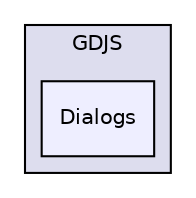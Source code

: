 digraph "Dialogs" {
  compound=true
  node [ fontsize="10", fontname="Helvetica"];
  edge [ labelfontsize="10", labelfontname="Helvetica"];
  subgraph clusterdir_2788447a247d89981b9774cad09bae1c {
    graph [ bgcolor="#ddddee", pencolor="black", label="GDJS" fontname="Helvetica", fontsize="10", URL="dir_2788447a247d89981b9774cad09bae1c.html"]
  dir_9cecc5d751beb7fbc6ba7681e92895f7 [shape=box, label="Dialogs", style="filled", fillcolor="#eeeeff", pencolor="black", URL="dir_9cecc5d751beb7fbc6ba7681e92895f7.html"];
  }
}
